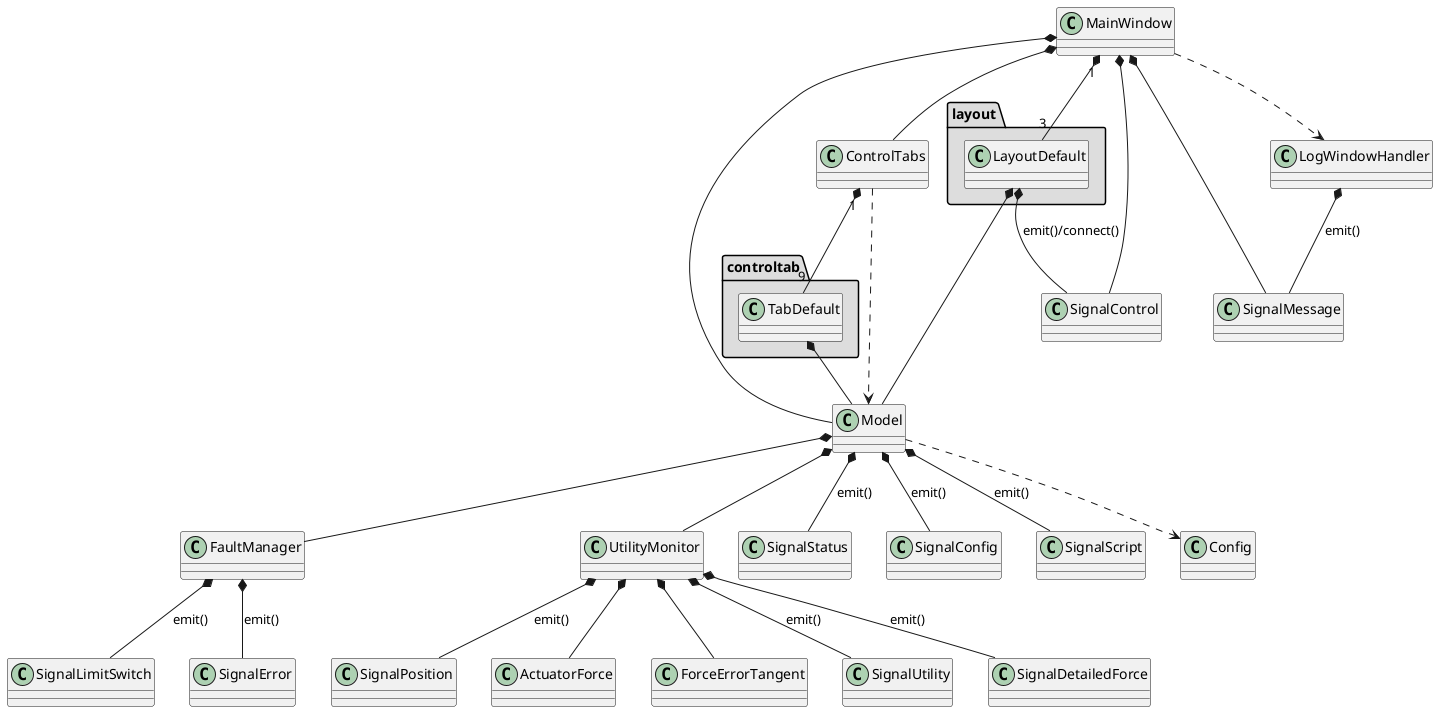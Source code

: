 @startuml
package "layout" #DDDDDD {
  class LayoutDefault
}

package "controltab" #DDDDDD {
  class TabDefault
}

MainWindow *-- Model
MainWindow *-- ControlTabs
MainWindow "1" *-- "3" LayoutDefault
MainWindow *-- SignalControl
MainWindow *-- SignalMessage
MainWindow ..> LogWindowHandler

Model *-- FaultManager
Model *-- UtilityMonitor
Model *-- SignalStatus : emit()
Model *-- SignalConfig : emit()
Model *-- SignalScript : emit()
Model ..> Config

FaultManager *-- SignalError : emit()
FaultManager *-- SignalLimitSwitch : emit()

UtilityMonitor *-- SignalUtility : emit()
UtilityMonitor *-- SignalDetailedForce : emit()
UtilityMonitor *-- SignalPosition : emit()

UtilityMonitor *-- ActuatorForce
UtilityMonitor *-- ForceErrorTangent

LayoutDefault *-- Model
LayoutDefault *-- SignalControl : emit()/connect()

LogWindowHandler *-- SignalMessage : emit()

ControlTabs ..> Model
ControlTabs "1" *-- "9" TabDefault

TabDefault *-- Model
@enduml
